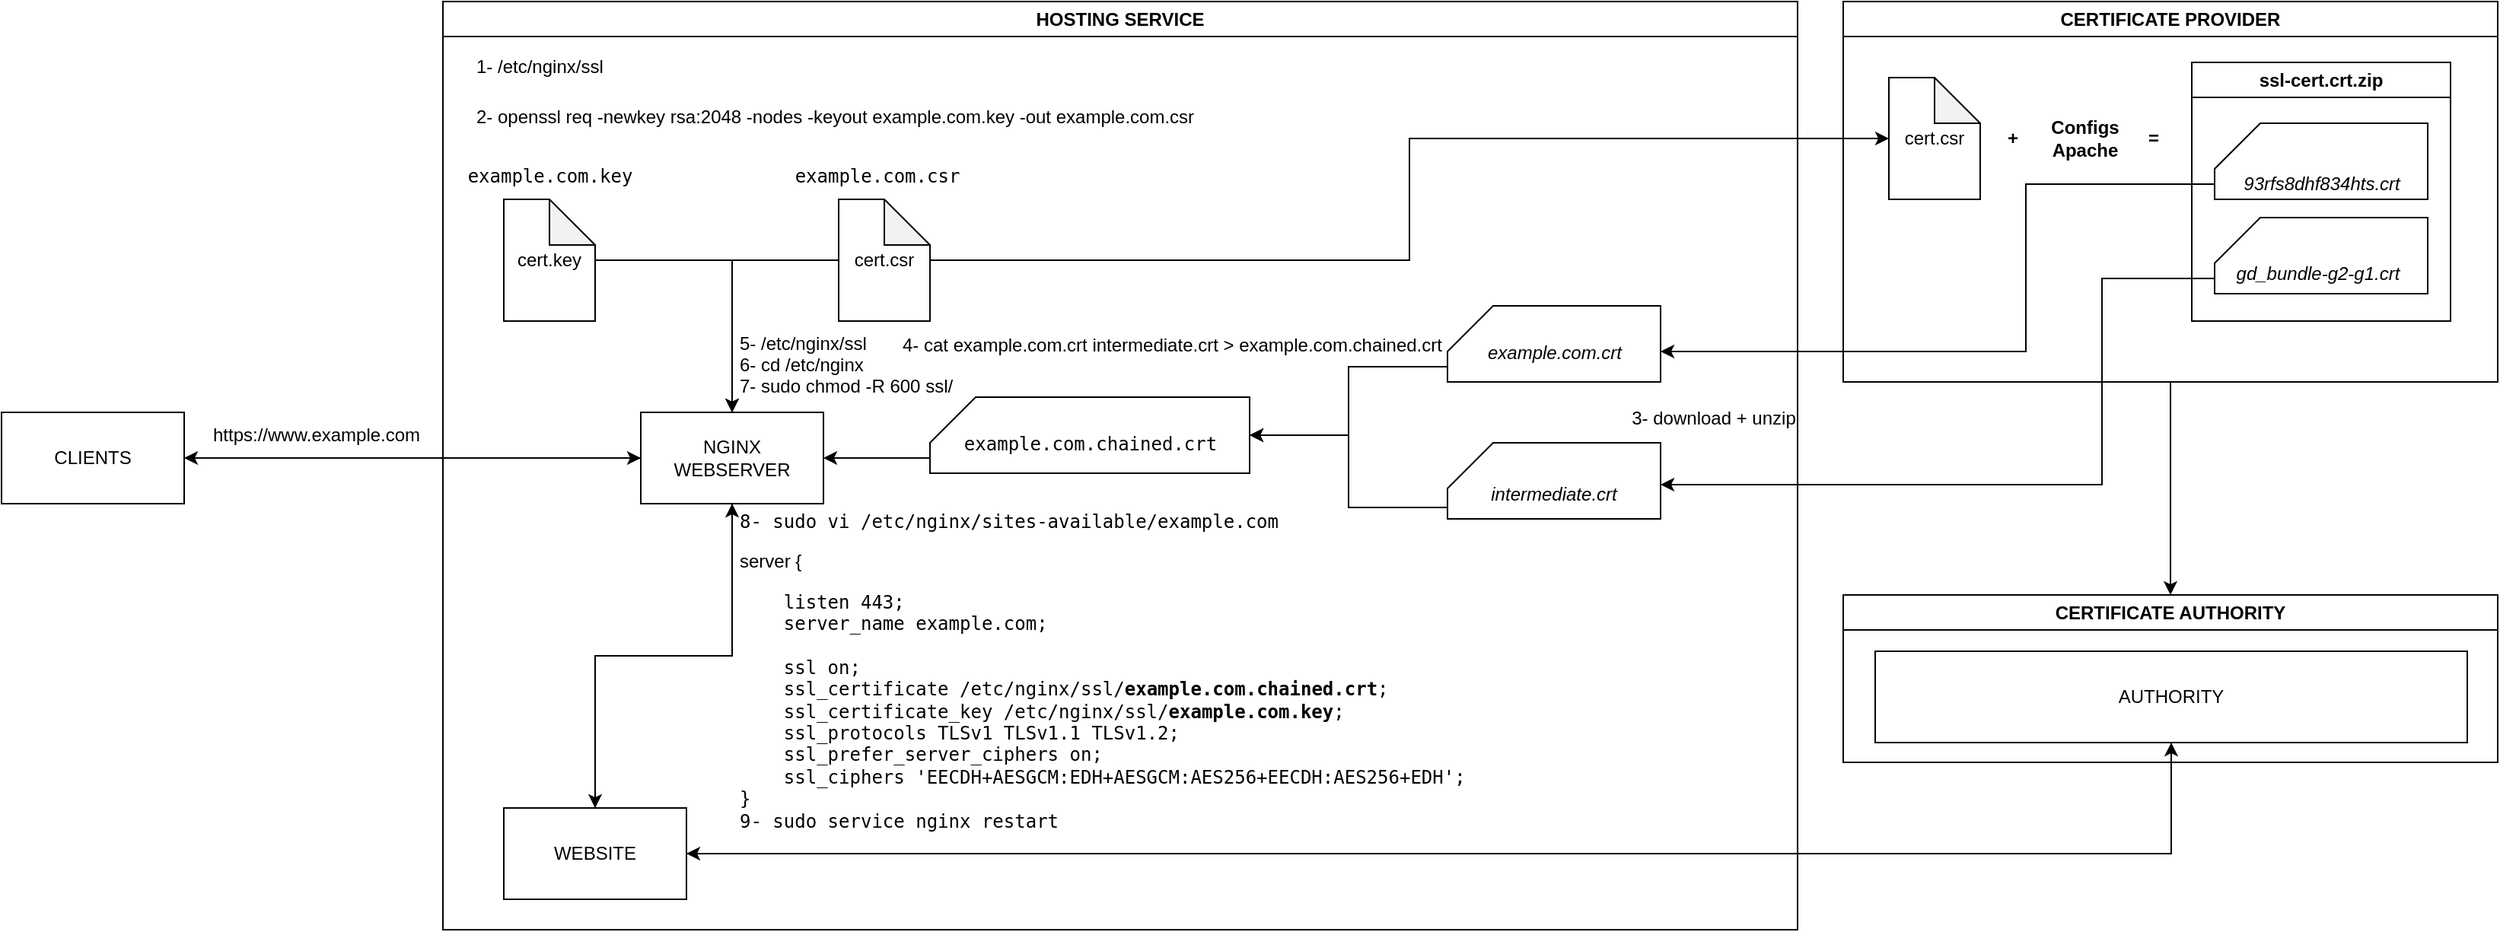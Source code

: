 <mxfile version="21.1.4" type="device">
  <diagram name="Página-1" id="G4sWPh_ZcEWvmlvnco-3">
    <mxGraphModel dx="2901" dy="761" grid="1" gridSize="10" guides="1" tooltips="1" connect="1" arrows="1" fold="1" page="1" pageScale="1" pageWidth="827" pageHeight="1169" math="0" shadow="0">
      <root>
        <mxCell id="0" />
        <mxCell id="1" parent="0" />
        <mxCell id="6jkCvpMO02aYZOQWVfqv-5" value="HOSTING SERVICE" style="swimlane;whiteSpace=wrap;html=1;" vertex="1" parent="1">
          <mxGeometry x="-320" y="170" width="890" height="610" as="geometry" />
        </mxCell>
        <mxCell id="6jkCvpMO02aYZOQWVfqv-14" value="cert.key" style="shape=note;whiteSpace=wrap;html=1;backgroundOutline=1;darkOpacity=0.05;" vertex="1" parent="6jkCvpMO02aYZOQWVfqv-5">
          <mxGeometry x="40" y="130" width="60" height="80" as="geometry" />
        </mxCell>
        <mxCell id="6jkCvpMO02aYZOQWVfqv-15" value="cert.csr" style="shape=note;whiteSpace=wrap;html=1;backgroundOutline=1;darkOpacity=0.05;" vertex="1" parent="6jkCvpMO02aYZOQWVfqv-5">
          <mxGeometry x="260" y="130" width="60" height="80" as="geometry" />
        </mxCell>
        <mxCell id="6jkCvpMO02aYZOQWVfqv-4" value="&lt;div&gt;NGINX&lt;/div&gt;&lt;div&gt;WEBSERVER&lt;br&gt;&lt;/div&gt;" style="rounded=0;whiteSpace=wrap;html=1;" vertex="1" parent="6jkCvpMO02aYZOQWVfqv-5">
          <mxGeometry x="130" y="270" width="120" height="60" as="geometry" />
        </mxCell>
        <mxCell id="6jkCvpMO02aYZOQWVfqv-16" style="edgeStyle=orthogonalEdgeStyle;rounded=0;orthogonalLoop=1;jettySize=auto;html=1;" edge="1" parent="6jkCvpMO02aYZOQWVfqv-5" source="6jkCvpMO02aYZOQWVfqv-14" target="6jkCvpMO02aYZOQWVfqv-4">
          <mxGeometry relative="1" as="geometry" />
        </mxCell>
        <mxCell id="6jkCvpMO02aYZOQWVfqv-17" style="edgeStyle=orthogonalEdgeStyle;rounded=0;orthogonalLoop=1;jettySize=auto;html=1;" edge="1" parent="6jkCvpMO02aYZOQWVfqv-5" source="6jkCvpMO02aYZOQWVfqv-15" target="6jkCvpMO02aYZOQWVfqv-4">
          <mxGeometry relative="1" as="geometry" />
        </mxCell>
        <mxCell id="6jkCvpMO02aYZOQWVfqv-1" value="WEBSITE" style="rounded=0;whiteSpace=wrap;html=1;" vertex="1" parent="6jkCvpMO02aYZOQWVfqv-5">
          <mxGeometry x="40" y="530" width="120" height="60" as="geometry" />
        </mxCell>
        <mxCell id="6jkCvpMO02aYZOQWVfqv-9" style="edgeStyle=orthogonalEdgeStyle;rounded=0;orthogonalLoop=1;jettySize=auto;html=1;" edge="1" parent="6jkCvpMO02aYZOQWVfqv-5" source="6jkCvpMO02aYZOQWVfqv-4" target="6jkCvpMO02aYZOQWVfqv-1">
          <mxGeometry relative="1" as="geometry" />
        </mxCell>
        <mxCell id="6jkCvpMO02aYZOQWVfqv-8" style="edgeStyle=orthogonalEdgeStyle;rounded=0;orthogonalLoop=1;jettySize=auto;html=1;" edge="1" parent="6jkCvpMO02aYZOQWVfqv-5" source="6jkCvpMO02aYZOQWVfqv-1" target="6jkCvpMO02aYZOQWVfqv-4">
          <mxGeometry relative="1" as="geometry" />
        </mxCell>
        <mxCell id="6jkCvpMO02aYZOQWVfqv-28" value="&lt;pre class=&quot;kq kr ks kt ek ku kv kw kx aw ky bi&quot;&gt;example.com.key&lt;/pre&gt;" style="text;html=1;align=center;verticalAlign=middle;resizable=0;points=[];autosize=1;strokeColor=none;fillColor=none;" vertex="1" parent="6jkCvpMO02aYZOQWVfqv-5">
          <mxGeometry x="5" y="90" width="130" height="50" as="geometry" />
        </mxCell>
        <mxCell id="6jkCvpMO02aYZOQWVfqv-27" value="&lt;pre class=&quot;kq kr ks kt ek ku kv kw kx aw ky bi&quot;&gt;example.com.csr&lt;/pre&gt;" style="text;html=1;align=center;verticalAlign=middle;resizable=0;points=[];autosize=1;strokeColor=none;fillColor=none;" vertex="1" parent="6jkCvpMO02aYZOQWVfqv-5">
          <mxGeometry x="220" y="90" width="130" height="50" as="geometry" />
        </mxCell>
        <mxCell id="6jkCvpMO02aYZOQWVfqv-65" value="" style="group" vertex="1" connectable="0" parent="6jkCvpMO02aYZOQWVfqv-5">
          <mxGeometry x="660" y="200" width="140" height="50" as="geometry" />
        </mxCell>
        <mxCell id="6jkCvpMO02aYZOQWVfqv-66" value="" style="shape=card;whiteSpace=wrap;html=1;" vertex="1" parent="6jkCvpMO02aYZOQWVfqv-65">
          <mxGeometry width="140" height="50" as="geometry" />
        </mxCell>
        <mxCell id="6jkCvpMO02aYZOQWVfqv-67" value="&lt;em class=&quot;ld&quot;&gt;example.com.crt&lt;/em&gt;" style="text;html=1;align=center;verticalAlign=middle;resizable=0;points=[];autosize=1;strokeColor=none;fillColor=none;" vertex="1" parent="6jkCvpMO02aYZOQWVfqv-65">
          <mxGeometry x="15" y="16" width="110" height="30" as="geometry" />
        </mxCell>
        <mxCell id="6jkCvpMO02aYZOQWVfqv-68" value="" style="group" vertex="1" connectable="0" parent="6jkCvpMO02aYZOQWVfqv-5">
          <mxGeometry x="660" y="290" width="140" height="50" as="geometry" />
        </mxCell>
        <mxCell id="6jkCvpMO02aYZOQWVfqv-69" value="" style="shape=card;whiteSpace=wrap;html=1;" vertex="1" parent="6jkCvpMO02aYZOQWVfqv-68">
          <mxGeometry width="140" height="50" as="geometry" />
        </mxCell>
        <mxCell id="6jkCvpMO02aYZOQWVfqv-70" value="&lt;em&gt;intermediate&lt;/em&gt;&lt;em class=&quot;ld&quot;&gt;.crt&lt;/em&gt;" style="text;whiteSpace=wrap;html=1;align=center;" vertex="1" parent="6jkCvpMO02aYZOQWVfqv-68">
          <mxGeometry y="20" width="140" height="30" as="geometry" />
        </mxCell>
        <mxCell id="6jkCvpMO02aYZOQWVfqv-85" value="" style="group" vertex="1" connectable="0" parent="6jkCvpMO02aYZOQWVfqv-5">
          <mxGeometry x="320" y="260" width="210" height="56" as="geometry" />
        </mxCell>
        <mxCell id="6jkCvpMO02aYZOQWVfqv-86" value="" style="shape=card;whiteSpace=wrap;html=1;" vertex="1" parent="6jkCvpMO02aYZOQWVfqv-85">
          <mxGeometry width="210" height="50" as="geometry" />
        </mxCell>
        <mxCell id="6jkCvpMO02aYZOQWVfqv-87" value="&lt;pre class=&quot;kq kr ks kt ek ku kv kw kx aw ky bi&quot;&gt;example.com.chained.crt&lt;/pre&gt;" style="text;html=1;align=center;verticalAlign=middle;resizable=0;points=[];autosize=1;strokeColor=none;fillColor=none;" vertex="1" parent="6jkCvpMO02aYZOQWVfqv-85">
          <mxGeometry x="10" y="6" width="190" height="50" as="geometry" />
        </mxCell>
        <mxCell id="6jkCvpMO02aYZOQWVfqv-88" style="edgeStyle=orthogonalEdgeStyle;rounded=0;orthogonalLoop=1;jettySize=auto;html=1;exitX=0;exitY=0;exitDx=0;exitDy=40;exitPerimeter=0;" edge="1" parent="6jkCvpMO02aYZOQWVfqv-5" source="6jkCvpMO02aYZOQWVfqv-86" target="6jkCvpMO02aYZOQWVfqv-4">
          <mxGeometry relative="1" as="geometry" />
        </mxCell>
        <mxCell id="6jkCvpMO02aYZOQWVfqv-90" style="edgeStyle=orthogonalEdgeStyle;rounded=0;orthogonalLoop=1;jettySize=auto;html=1;entryX=1;entryY=0.5;entryDx=0;entryDy=0;entryPerimeter=0;exitX=0;exitY=0;exitDx=0;exitDy=40;exitPerimeter=0;" edge="1" parent="6jkCvpMO02aYZOQWVfqv-5" source="6jkCvpMO02aYZOQWVfqv-66" target="6jkCvpMO02aYZOQWVfqv-86">
          <mxGeometry relative="1" as="geometry" />
        </mxCell>
        <mxCell id="6jkCvpMO02aYZOQWVfqv-91" style="edgeStyle=orthogonalEdgeStyle;rounded=0;orthogonalLoop=1;jettySize=auto;html=1;entryX=1;entryY=0.5;entryDx=0;entryDy=0;entryPerimeter=0;exitX=0;exitY=0.75;exitDx=0;exitDy=0;" edge="1" parent="6jkCvpMO02aYZOQWVfqv-5" source="6jkCvpMO02aYZOQWVfqv-70" target="6jkCvpMO02aYZOQWVfqv-86">
          <mxGeometry relative="1" as="geometry" />
        </mxCell>
        <mxCell id="6jkCvpMO02aYZOQWVfqv-80" value="2- openssl req -newkey rsa:2048 -nodes -keyout example.com.key -out example.com.csr" style="text;align=left;verticalAlign=middle;resizable=0;points=[];autosize=1;strokeColor=none;fillColor=none;fontColor=default;labelBackgroundColor=none;labelBorderColor=none;" vertex="1" parent="6jkCvpMO02aYZOQWVfqv-5">
          <mxGeometry x="20" y="60" width="490" height="30" as="geometry" />
        </mxCell>
        <mxCell id="6jkCvpMO02aYZOQWVfqv-95" value="5- /etc/nginx/ssl" style="text;html=1;strokeColor=none;fillColor=none;align=left;verticalAlign=middle;whiteSpace=wrap;rounded=0;" vertex="1" parent="6jkCvpMO02aYZOQWVfqv-5">
          <mxGeometry x="193" y="210" width="107" height="30" as="geometry" />
        </mxCell>
        <mxCell id="6jkCvpMO02aYZOQWVfqv-96" value="1- /etc/nginx/ssl" style="text;html=1;strokeColor=none;fillColor=none;align=left;verticalAlign=middle;whiteSpace=wrap;rounded=0;" vertex="1" parent="6jkCvpMO02aYZOQWVfqv-5">
          <mxGeometry x="20" y="33" width="140" height="20" as="geometry" />
        </mxCell>
        <mxCell id="6jkCvpMO02aYZOQWVfqv-97" value="6- cd /etc/nginx&#xa;7- sudo chmod -R 600 ssl/" style="text;strokeColor=none;fillColor=none;align=left;verticalAlign=middle;rounded=0;" vertex="1" parent="6jkCvpMO02aYZOQWVfqv-5">
          <mxGeometry x="193" y="230" width="140" height="30" as="geometry" />
        </mxCell>
        <mxCell id="6jkCvpMO02aYZOQWVfqv-98" value="&lt;pre class=&quot;kq kr ks kt ek ku kv kw kx aw ky bi&quot;&gt;8- sudo vi /etc/nginx/sites-available/example.com&lt;/pre&gt;&lt;span data-selectable-paragraph=&quot;&quot; class=&quot;jq jr gw kv b ev kz la l lb lc&quot; id=&quot;c824&quot;&gt;server {&lt;/span&gt;&lt;pre class=&quot;kq kr ks kt ek ku kv kw kx aw ky bi&quot;&gt;&lt;span data-selectable-paragraph=&quot;&quot; class=&quot;jq jr gw kv b ev kz la l lb lc&quot; id=&quot;c824&quot;&gt;    &lt;/span&gt;&lt;span data-selectable-paragraph=&quot;&quot; class=&quot;jq jr gw kv b ev lf la l lb lc&quot; id=&quot;000a&quot;&gt;listen 443;&lt;br&gt;    server_name example.com;&lt;br&gt; &lt;br&gt;    ssl on;&lt;br&gt;    ssl_certificate /etc/nginx/ssl/&lt;b&gt;example.com.chained.crt&lt;/b&gt;;&lt;br&gt;    ssl_certificate_key /etc/nginx/ssl/&lt;b&gt;example.com.key&lt;/b&gt;;&lt;/span&gt;    &lt;br&gt;&lt;span data-selectable-paragraph=&quot;&quot; class=&quot;jq jr gw kv b ev lf la l lb lc&quot; id=&quot;000a&quot;&gt;    &lt;/span&gt;&lt;span data-selectable-paragraph=&quot;&quot; class=&quot;jq jr gw kv b ev lf la l lb lc&quot; id=&quot;c469&quot;&gt;ssl_protocols TLSv1 TLSv1.1 TLSv1.2; &lt;br&gt;    ssl_prefer_server_ciphers on;&lt;br&gt;    ssl_ciphers &#39;EECDH+AESGCM:EDH+AESGCM:AES256+EECDH:AES256+EDH&#39;;&lt;/span&gt;&lt;br&gt;}&lt;br&gt;&lt;span data-selectable-paragraph=&quot;&quot; class=&quot;jq jr gw kv b ev kz la l lb lc&quot; id=&quot;126c&quot;&gt;9- sudo service nginx restart&lt;/span&gt;&lt;/pre&gt;" style="text;html=1;strokeColor=none;fillColor=none;align=left;verticalAlign=middle;whiteSpace=wrap;rounded=0;" vertex="1" parent="6jkCvpMO02aYZOQWVfqv-5">
          <mxGeometry x="193" y="340" width="690" height="200" as="geometry" />
        </mxCell>
        <mxCell id="6jkCvpMO02aYZOQWVfqv-103" value="4- cat example.com.crt intermediate.crt &gt; example.com.chained.crt" style="text;strokeColor=none;fillColor=none;align=left;verticalAlign=middle;rounded=0;" vertex="1" parent="6jkCvpMO02aYZOQWVfqv-5">
          <mxGeometry x="300" y="210" width="360" height="30" as="geometry" />
        </mxCell>
        <mxCell id="trDurMUi8PNkQWU1sTcG-1" value="3- download + unzip" style="text;align=center;" vertex="1" parent="6jkCvpMO02aYZOQWVfqv-5">
          <mxGeometry x="780" y="260" width="110" height="20" as="geometry" />
        </mxCell>
        <mxCell id="6jkCvpMO02aYZOQWVfqv-7" style="edgeStyle=orthogonalEdgeStyle;rounded=0;orthogonalLoop=1;jettySize=auto;html=1;entryX=0;entryY=0.5;entryDx=0;entryDy=0;" edge="1" parent="1" source="6jkCvpMO02aYZOQWVfqv-6" target="6jkCvpMO02aYZOQWVfqv-4">
          <mxGeometry relative="1" as="geometry" />
        </mxCell>
        <mxCell id="6jkCvpMO02aYZOQWVfqv-6" value="CLIENTS" style="rounded=0;whiteSpace=wrap;html=1;" vertex="1" parent="1">
          <mxGeometry x="-610" y="440" width="120" height="60" as="geometry" />
        </mxCell>
        <mxCell id="6jkCvpMO02aYZOQWVfqv-10" style="edgeStyle=orthogonalEdgeStyle;rounded=0;orthogonalLoop=1;jettySize=auto;html=1;" edge="1" parent="1" source="6jkCvpMO02aYZOQWVfqv-4" target="6jkCvpMO02aYZOQWVfqv-6">
          <mxGeometry relative="1" as="geometry" />
        </mxCell>
        <mxCell id="6jkCvpMO02aYZOQWVfqv-82" style="edgeStyle=orthogonalEdgeStyle;rounded=0;orthogonalLoop=1;jettySize=auto;html=1;" edge="1" parent="1" source="6jkCvpMO02aYZOQWVfqv-19" target="6jkCvpMO02aYZOQWVfqv-24">
          <mxGeometry relative="1" as="geometry" />
        </mxCell>
        <mxCell id="6jkCvpMO02aYZOQWVfqv-19" value="CERTIFICATE PROVIDER" style="swimlane;whiteSpace=wrap;html=1;" vertex="1" parent="1">
          <mxGeometry x="600" y="170" width="430" height="250" as="geometry" />
        </mxCell>
        <mxCell id="6jkCvpMO02aYZOQWVfqv-21" value="cert.csr" style="shape=note;whiteSpace=wrap;html=1;backgroundOutline=1;darkOpacity=0.05;" vertex="1" parent="6jkCvpMO02aYZOQWVfqv-19">
          <mxGeometry x="30" y="50" width="60" height="80" as="geometry" />
        </mxCell>
        <mxCell id="6jkCvpMO02aYZOQWVfqv-32" value="+" style="text;html=1;strokeColor=none;fillColor=none;align=center;verticalAlign=middle;whiteSpace=wrap;rounded=0;fontStyle=1" vertex="1" parent="6jkCvpMO02aYZOQWVfqv-19">
          <mxGeometry x="96" y="75" width="31" height="30" as="geometry" />
        </mxCell>
        <mxCell id="6jkCvpMO02aYZOQWVfqv-33" value="=" style="text;html=1;strokeColor=none;fillColor=none;align=center;verticalAlign=middle;whiteSpace=wrap;rounded=0;fontStyle=1" vertex="1" parent="6jkCvpMO02aYZOQWVfqv-19">
          <mxGeometry x="190" y="75" width="28" height="30" as="geometry" />
        </mxCell>
        <mxCell id="6jkCvpMO02aYZOQWVfqv-29" value="&lt;div&gt;Configs Apache&lt;/div&gt;" style="text;html=1;strokeColor=none;fillColor=none;align=center;verticalAlign=middle;whiteSpace=wrap;rounded=0;fontStyle=1" vertex="1" parent="6jkCvpMO02aYZOQWVfqv-19">
          <mxGeometry x="129" y="75" width="60" height="30" as="geometry" />
        </mxCell>
        <mxCell id="6jkCvpMO02aYZOQWVfqv-57" value="ssl-cert.crt.zip" style="swimlane;whiteSpace=wrap;html=1;" vertex="1" parent="6jkCvpMO02aYZOQWVfqv-19">
          <mxGeometry x="229" y="40" width="170" height="170" as="geometry" />
        </mxCell>
        <mxCell id="6jkCvpMO02aYZOQWVfqv-46" value="" style="group" vertex="1" connectable="0" parent="6jkCvpMO02aYZOQWVfqv-57">
          <mxGeometry x="15" y="40" width="140" height="55" as="geometry" />
        </mxCell>
        <mxCell id="6jkCvpMO02aYZOQWVfqv-47" value="" style="shape=card;whiteSpace=wrap;html=1;" vertex="1" parent="6jkCvpMO02aYZOQWVfqv-46">
          <mxGeometry width="140" height="50" as="geometry" />
        </mxCell>
        <mxCell id="6jkCvpMO02aYZOQWVfqv-73" value="&lt;em class=&quot;ld&quot;&gt;93rfs8dhf834hts.crt&lt;/em&gt;" style="text;html=1;align=center;verticalAlign=middle;resizable=0;points=[];autosize=1;strokeColor=none;fillColor=none;" vertex="1" parent="6jkCvpMO02aYZOQWVfqv-46">
          <mxGeometry x="5" y="25" width="130" height="30" as="geometry" />
        </mxCell>
        <mxCell id="6jkCvpMO02aYZOQWVfqv-43" value="" style="group" vertex="1" connectable="0" parent="6jkCvpMO02aYZOQWVfqv-57">
          <mxGeometry x="15" y="102" width="140" height="58" as="geometry" />
        </mxCell>
        <mxCell id="6jkCvpMO02aYZOQWVfqv-44" value="" style="shape=card;whiteSpace=wrap;html=1;" vertex="1" parent="6jkCvpMO02aYZOQWVfqv-43">
          <mxGeometry width="140" height="50" as="geometry" />
        </mxCell>
        <mxCell id="6jkCvpMO02aYZOQWVfqv-45" value="&lt;em class=&quot;ld&quot;&gt;gd_bundle-g2-g1.crt&lt;/em&gt;" style="text;whiteSpace=wrap;html=1;align=center;" vertex="1" parent="6jkCvpMO02aYZOQWVfqv-43">
          <mxGeometry x="-2" y="23" width="140" height="30" as="geometry" />
        </mxCell>
        <mxCell id="6jkCvpMO02aYZOQWVfqv-24" value="CERTIFICATE AUTHORITY" style="swimlane;whiteSpace=wrap;html=1;" vertex="1" parent="1">
          <mxGeometry x="600" y="560" width="430" height="110" as="geometry" />
        </mxCell>
        <mxCell id="6jkCvpMO02aYZOQWVfqv-2" value="&lt;div&gt;AUTHORITY&lt;br&gt;&lt;/div&gt;" style="rounded=0;whiteSpace=wrap;html=1;" vertex="1" parent="6jkCvpMO02aYZOQWVfqv-24">
          <mxGeometry x="21" y="37" width="389" height="60" as="geometry" />
        </mxCell>
        <mxCell id="6jkCvpMO02aYZOQWVfqv-26" style="edgeStyle=orthogonalEdgeStyle;rounded=0;orthogonalLoop=1;jettySize=auto;html=1;" edge="1" parent="1" source="6jkCvpMO02aYZOQWVfqv-15" target="6jkCvpMO02aYZOQWVfqv-21">
          <mxGeometry relative="1" as="geometry" />
        </mxCell>
        <mxCell id="6jkCvpMO02aYZOQWVfqv-72" style="edgeStyle=orthogonalEdgeStyle;rounded=0;orthogonalLoop=1;jettySize=auto;html=1;exitX=0;exitY=0;exitDx=0;exitDy=40;exitPerimeter=0;" edge="1" parent="1" source="6jkCvpMO02aYZOQWVfqv-47">
          <mxGeometry relative="1" as="geometry">
            <mxPoint x="480" y="400" as="targetPoint" />
            <Array as="points">
              <mxPoint x="720" y="290" />
              <mxPoint x="720" y="400" />
              <mxPoint x="480" y="400" />
            </Array>
          </mxGeometry>
        </mxCell>
        <mxCell id="6jkCvpMO02aYZOQWVfqv-74" style="edgeStyle=orthogonalEdgeStyle;rounded=0;orthogonalLoop=1;jettySize=auto;html=1;entryX=1;entryY=0.25;entryDx=0;entryDy=0;exitX=0;exitY=0;exitDx=0;exitDy=40;exitPerimeter=0;" edge="1" parent="1" source="6jkCvpMO02aYZOQWVfqv-44" target="6jkCvpMO02aYZOQWVfqv-70">
          <mxGeometry relative="1" as="geometry">
            <Array as="points">
              <mxPoint x="770" y="352" />
              <mxPoint x="770" y="488" />
            </Array>
          </mxGeometry>
        </mxCell>
        <mxCell id="6jkCvpMO02aYZOQWVfqv-83" style="edgeStyle=orthogonalEdgeStyle;rounded=0;orthogonalLoop=1;jettySize=auto;html=1;" edge="1" parent="1" source="6jkCvpMO02aYZOQWVfqv-1" target="6jkCvpMO02aYZOQWVfqv-2">
          <mxGeometry relative="1" as="geometry" />
        </mxCell>
        <mxCell id="6jkCvpMO02aYZOQWVfqv-99" style="edgeStyle=orthogonalEdgeStyle;rounded=0;orthogonalLoop=1;jettySize=auto;html=1;entryX=1;entryY=0.5;entryDx=0;entryDy=0;exitX=0.5;exitY=1;exitDx=0;exitDy=0;" edge="1" parent="1" source="6jkCvpMO02aYZOQWVfqv-2" target="6jkCvpMO02aYZOQWVfqv-1">
          <mxGeometry relative="1" as="geometry" />
        </mxCell>
        <mxCell id="6jkCvpMO02aYZOQWVfqv-101" value="https://www.example.com" style="text;html=1;strokeColor=none;fillColor=none;align=left;verticalAlign=middle;whiteSpace=wrap;rounded=0;" vertex="1" parent="1">
          <mxGeometry x="-473" y="440" width="153" height="30" as="geometry" />
        </mxCell>
      </root>
    </mxGraphModel>
  </diagram>
</mxfile>
